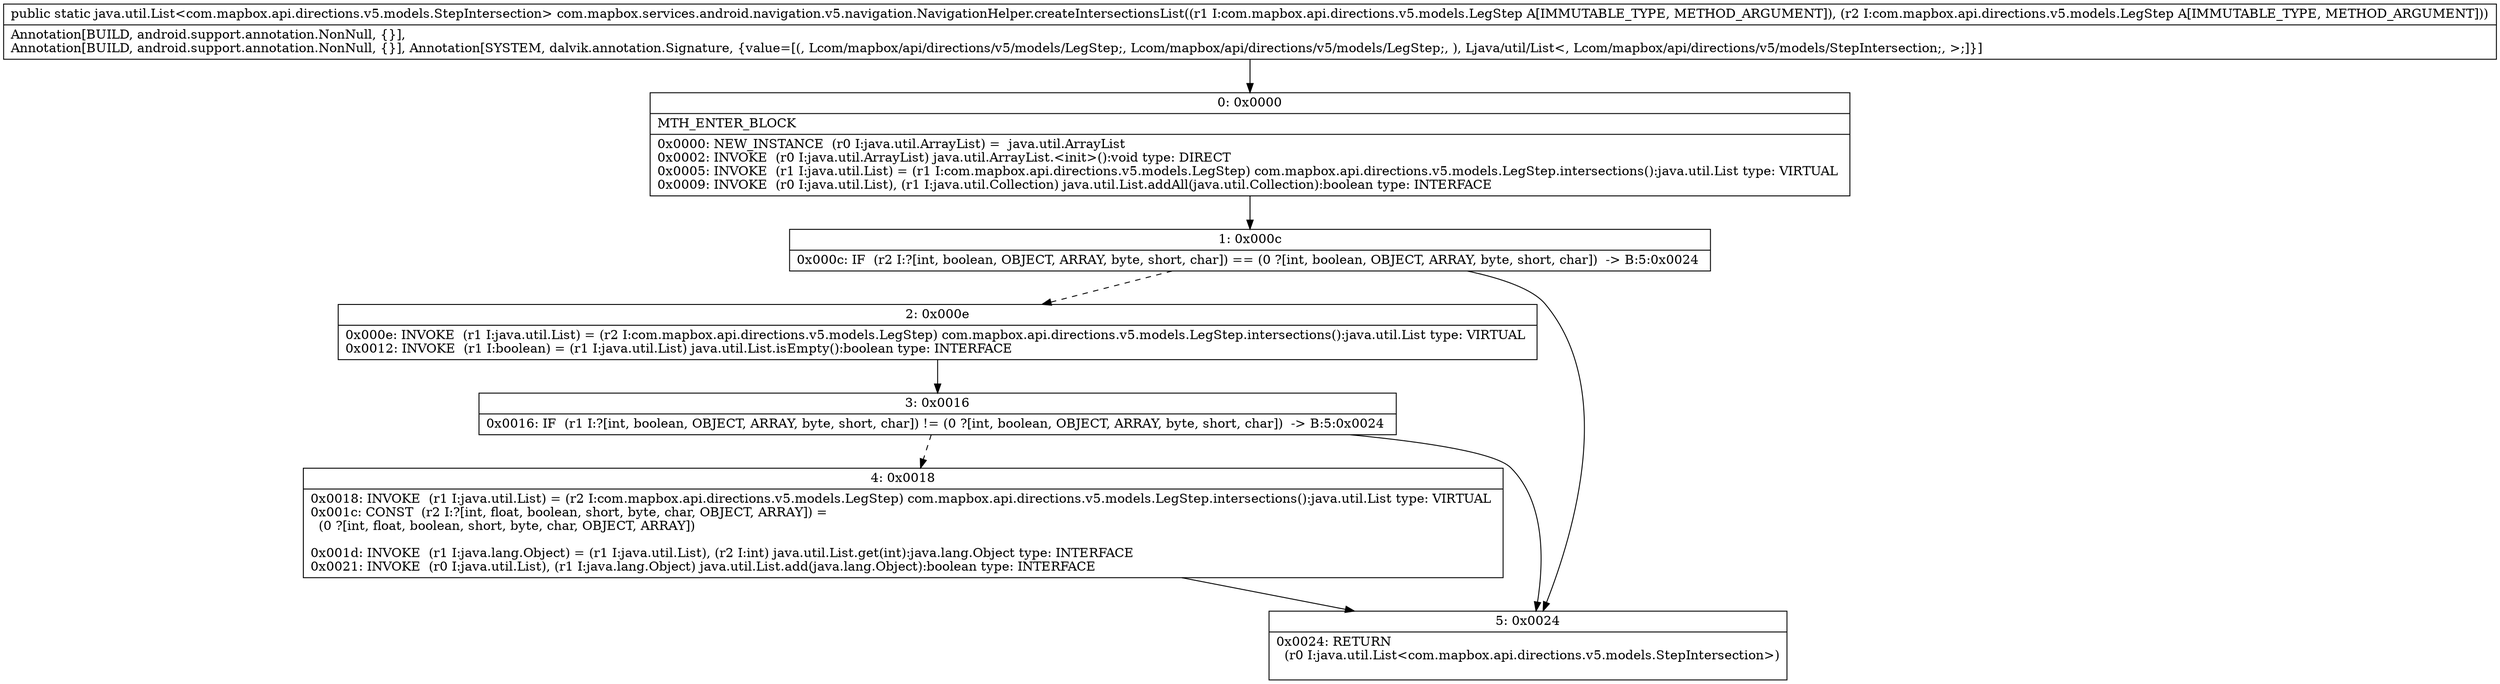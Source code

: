 digraph "CFG forcom.mapbox.services.android.navigation.v5.navigation.NavigationHelper.createIntersectionsList(Lcom\/mapbox\/api\/directions\/v5\/models\/LegStep;Lcom\/mapbox\/api\/directions\/v5\/models\/LegStep;)Ljava\/util\/List;" {
Node_0 [shape=record,label="{0\:\ 0x0000|MTH_ENTER_BLOCK\l|0x0000: NEW_INSTANCE  (r0 I:java.util.ArrayList) =  java.util.ArrayList \l0x0002: INVOKE  (r0 I:java.util.ArrayList) java.util.ArrayList.\<init\>():void type: DIRECT \l0x0005: INVOKE  (r1 I:java.util.List) = (r1 I:com.mapbox.api.directions.v5.models.LegStep) com.mapbox.api.directions.v5.models.LegStep.intersections():java.util.List type: VIRTUAL \l0x0009: INVOKE  (r0 I:java.util.List), (r1 I:java.util.Collection) java.util.List.addAll(java.util.Collection):boolean type: INTERFACE \l}"];
Node_1 [shape=record,label="{1\:\ 0x000c|0x000c: IF  (r2 I:?[int, boolean, OBJECT, ARRAY, byte, short, char]) == (0 ?[int, boolean, OBJECT, ARRAY, byte, short, char])  \-\> B:5:0x0024 \l}"];
Node_2 [shape=record,label="{2\:\ 0x000e|0x000e: INVOKE  (r1 I:java.util.List) = (r2 I:com.mapbox.api.directions.v5.models.LegStep) com.mapbox.api.directions.v5.models.LegStep.intersections():java.util.List type: VIRTUAL \l0x0012: INVOKE  (r1 I:boolean) = (r1 I:java.util.List) java.util.List.isEmpty():boolean type: INTERFACE \l}"];
Node_3 [shape=record,label="{3\:\ 0x0016|0x0016: IF  (r1 I:?[int, boolean, OBJECT, ARRAY, byte, short, char]) != (0 ?[int, boolean, OBJECT, ARRAY, byte, short, char])  \-\> B:5:0x0024 \l}"];
Node_4 [shape=record,label="{4\:\ 0x0018|0x0018: INVOKE  (r1 I:java.util.List) = (r2 I:com.mapbox.api.directions.v5.models.LegStep) com.mapbox.api.directions.v5.models.LegStep.intersections():java.util.List type: VIRTUAL \l0x001c: CONST  (r2 I:?[int, float, boolean, short, byte, char, OBJECT, ARRAY]) = \l  (0 ?[int, float, boolean, short, byte, char, OBJECT, ARRAY])\l \l0x001d: INVOKE  (r1 I:java.lang.Object) = (r1 I:java.util.List), (r2 I:int) java.util.List.get(int):java.lang.Object type: INTERFACE \l0x0021: INVOKE  (r0 I:java.util.List), (r1 I:java.lang.Object) java.util.List.add(java.lang.Object):boolean type: INTERFACE \l}"];
Node_5 [shape=record,label="{5\:\ 0x0024|0x0024: RETURN  \l  (r0 I:java.util.List\<com.mapbox.api.directions.v5.models.StepIntersection\>)\l \l}"];
MethodNode[shape=record,label="{public static java.util.List\<com.mapbox.api.directions.v5.models.StepIntersection\> com.mapbox.services.android.navigation.v5.navigation.NavigationHelper.createIntersectionsList((r1 I:com.mapbox.api.directions.v5.models.LegStep A[IMMUTABLE_TYPE, METHOD_ARGUMENT]), (r2 I:com.mapbox.api.directions.v5.models.LegStep A[IMMUTABLE_TYPE, METHOD_ARGUMENT]))  | Annotation[BUILD, android.support.annotation.NonNull, \{\}], \lAnnotation[BUILD, android.support.annotation.NonNull, \{\}], Annotation[SYSTEM, dalvik.annotation.Signature, \{value=[(, Lcom\/mapbox\/api\/directions\/v5\/models\/LegStep;, Lcom\/mapbox\/api\/directions\/v5\/models\/LegStep;, ), Ljava\/util\/List\<, Lcom\/mapbox\/api\/directions\/v5\/models\/StepIntersection;, \>;]\}]\l}"];
MethodNode -> Node_0;
Node_0 -> Node_1;
Node_1 -> Node_2[style=dashed];
Node_1 -> Node_5;
Node_2 -> Node_3;
Node_3 -> Node_4[style=dashed];
Node_3 -> Node_5;
Node_4 -> Node_5;
}


